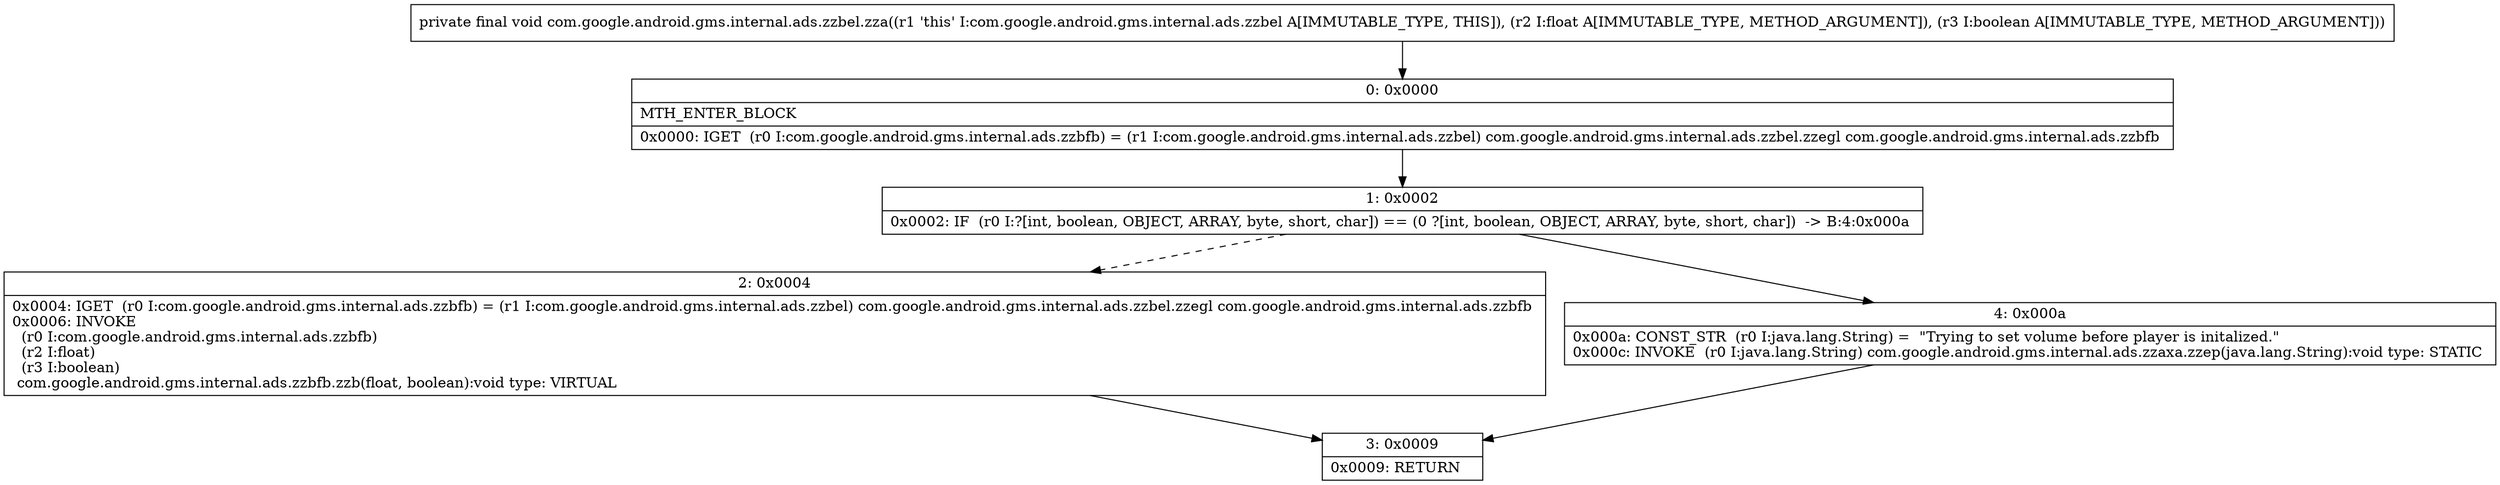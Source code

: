 digraph "CFG forcom.google.android.gms.internal.ads.zzbel.zza(FZ)V" {
Node_0 [shape=record,label="{0\:\ 0x0000|MTH_ENTER_BLOCK\l|0x0000: IGET  (r0 I:com.google.android.gms.internal.ads.zzbfb) = (r1 I:com.google.android.gms.internal.ads.zzbel) com.google.android.gms.internal.ads.zzbel.zzegl com.google.android.gms.internal.ads.zzbfb \l}"];
Node_1 [shape=record,label="{1\:\ 0x0002|0x0002: IF  (r0 I:?[int, boolean, OBJECT, ARRAY, byte, short, char]) == (0 ?[int, boolean, OBJECT, ARRAY, byte, short, char])  \-\> B:4:0x000a \l}"];
Node_2 [shape=record,label="{2\:\ 0x0004|0x0004: IGET  (r0 I:com.google.android.gms.internal.ads.zzbfb) = (r1 I:com.google.android.gms.internal.ads.zzbel) com.google.android.gms.internal.ads.zzbel.zzegl com.google.android.gms.internal.ads.zzbfb \l0x0006: INVOKE  \l  (r0 I:com.google.android.gms.internal.ads.zzbfb)\l  (r2 I:float)\l  (r3 I:boolean)\l com.google.android.gms.internal.ads.zzbfb.zzb(float, boolean):void type: VIRTUAL \l}"];
Node_3 [shape=record,label="{3\:\ 0x0009|0x0009: RETURN   \l}"];
Node_4 [shape=record,label="{4\:\ 0x000a|0x000a: CONST_STR  (r0 I:java.lang.String) =  \"Trying to set volume before player is initalized.\" \l0x000c: INVOKE  (r0 I:java.lang.String) com.google.android.gms.internal.ads.zzaxa.zzep(java.lang.String):void type: STATIC \l}"];
MethodNode[shape=record,label="{private final void com.google.android.gms.internal.ads.zzbel.zza((r1 'this' I:com.google.android.gms.internal.ads.zzbel A[IMMUTABLE_TYPE, THIS]), (r2 I:float A[IMMUTABLE_TYPE, METHOD_ARGUMENT]), (r3 I:boolean A[IMMUTABLE_TYPE, METHOD_ARGUMENT])) }"];
MethodNode -> Node_0;
Node_0 -> Node_1;
Node_1 -> Node_2[style=dashed];
Node_1 -> Node_4;
Node_2 -> Node_3;
Node_4 -> Node_3;
}

